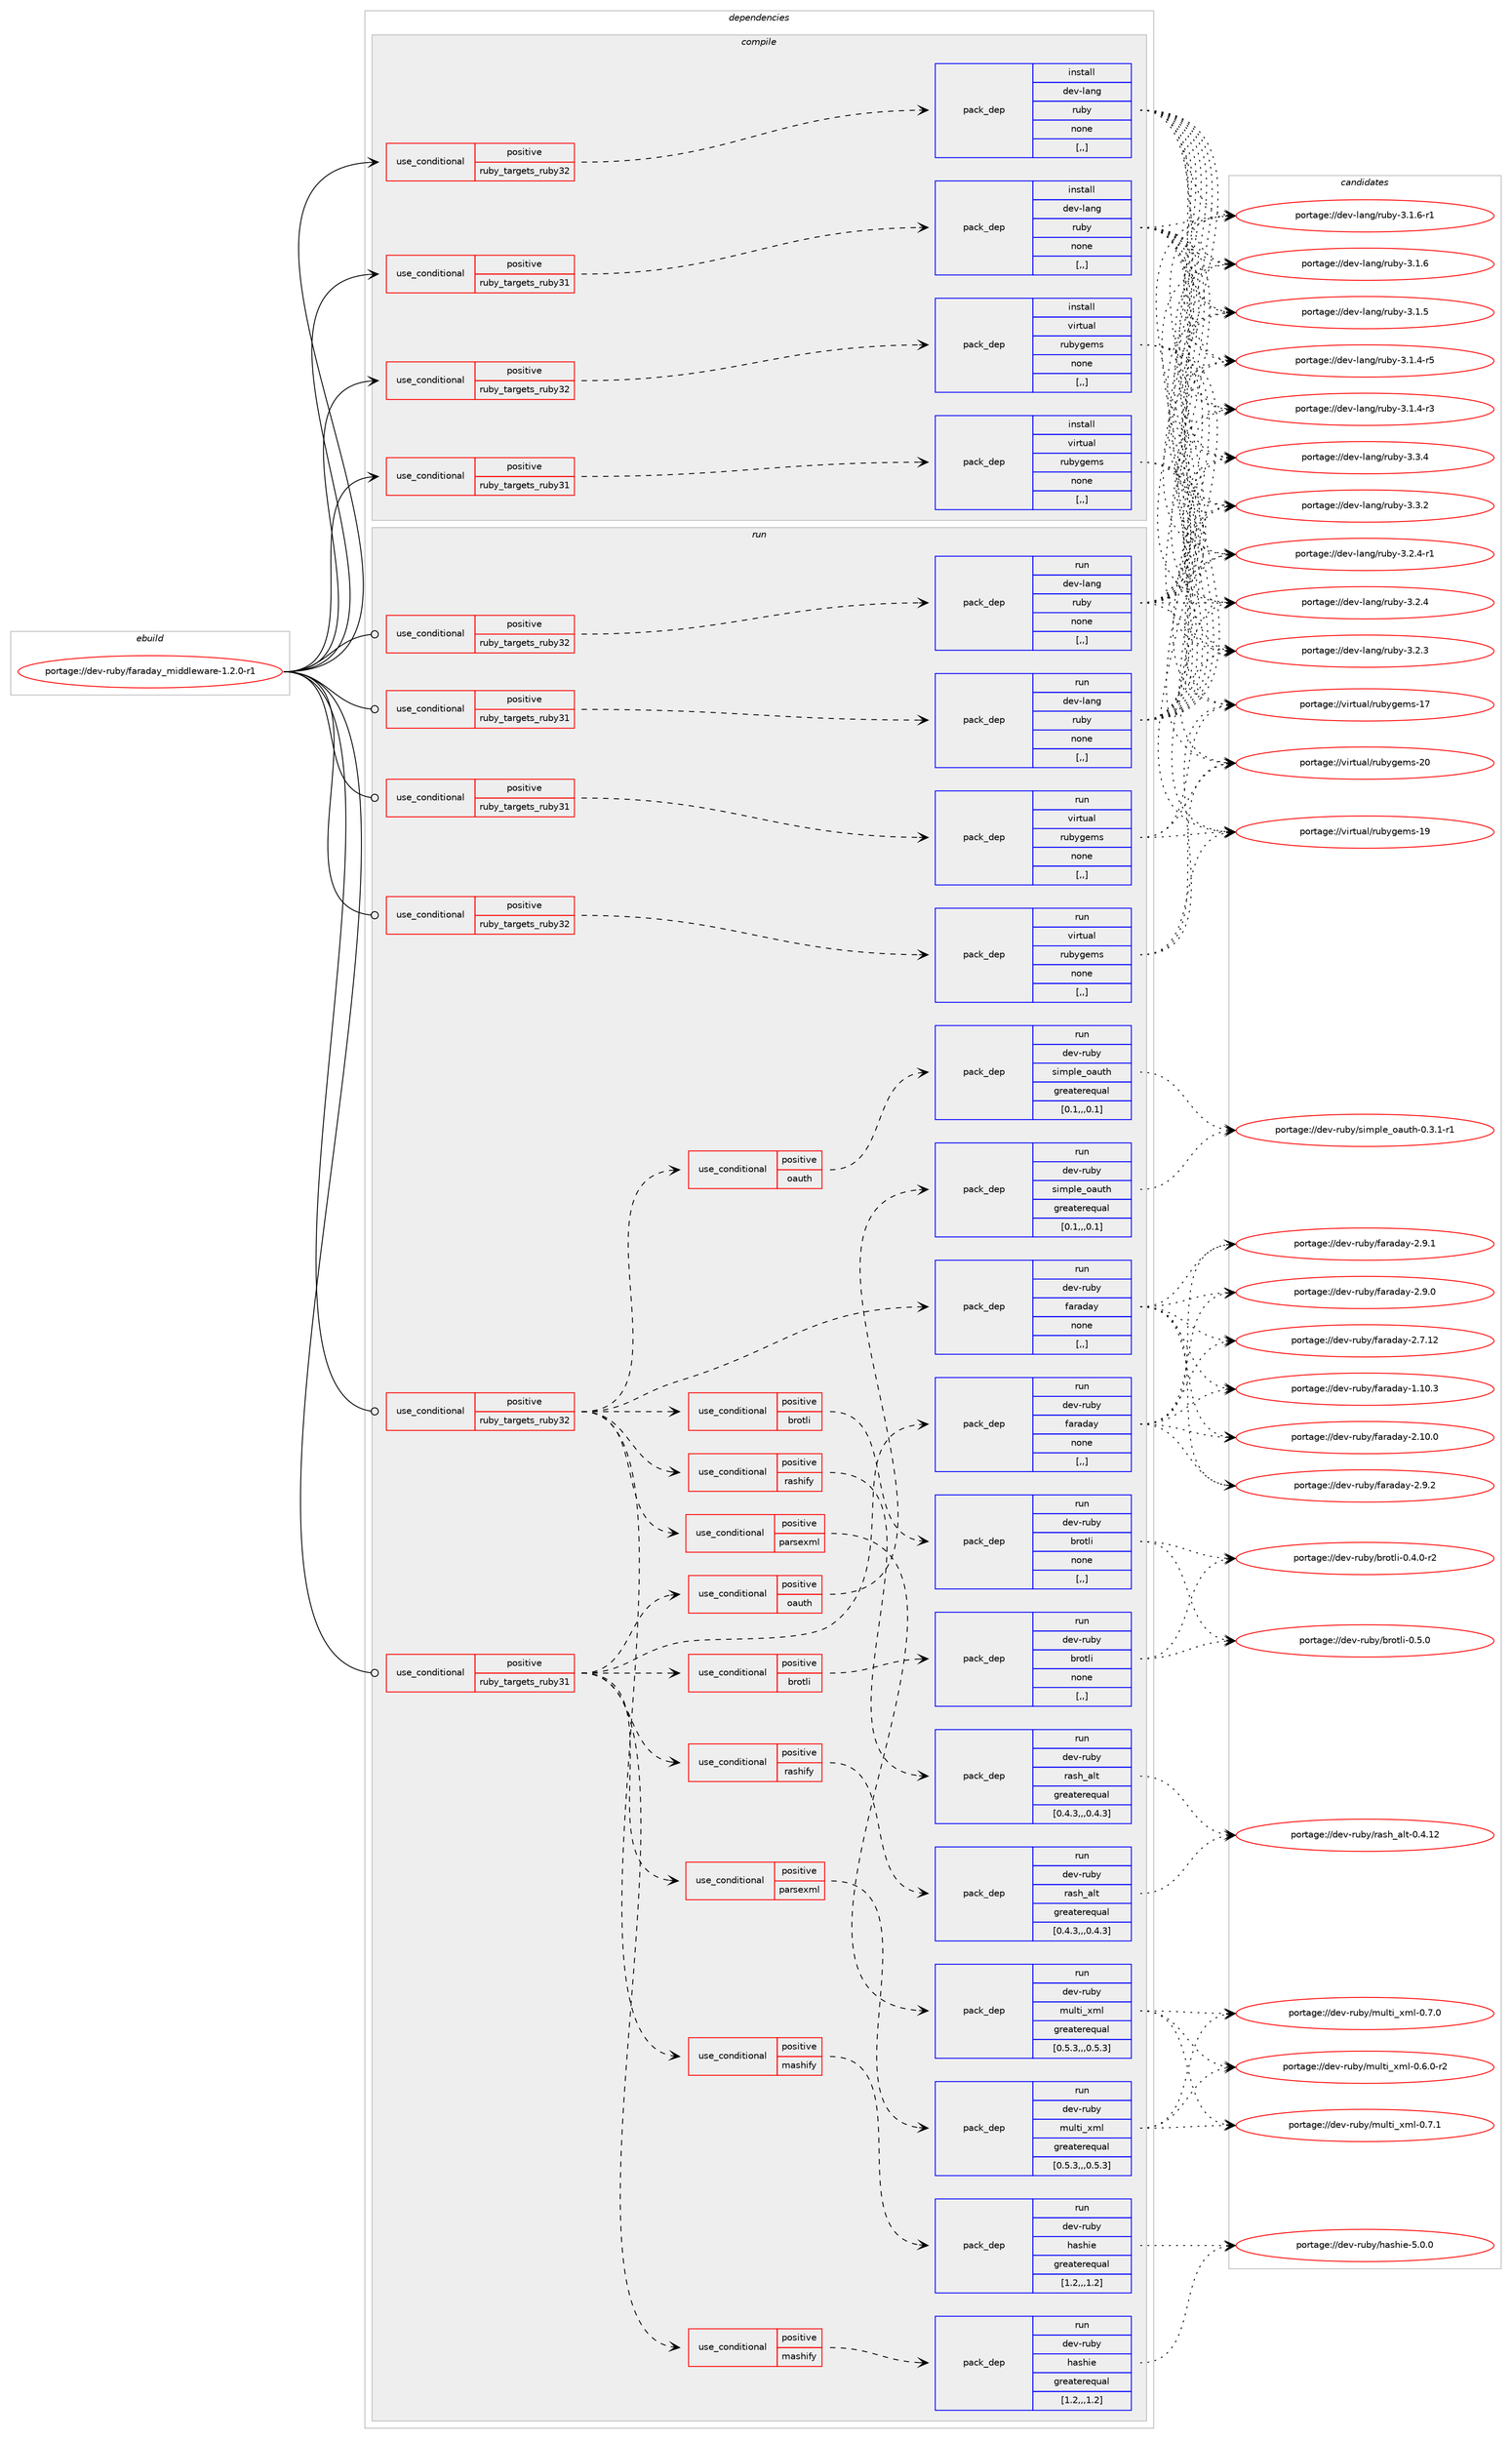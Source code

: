 digraph prolog {

# *************
# Graph options
# *************

newrank=true;
concentrate=true;
compound=true;
graph [rankdir=LR,fontname=Helvetica,fontsize=10,ranksep=1.5];#, ranksep=2.5, nodesep=0.2];
edge  [arrowhead=vee];
node  [fontname=Helvetica,fontsize=10];

# **********
# The ebuild
# **********

subgraph cluster_leftcol {
color=gray;
label=<<i>ebuild</i>>;
id [label="portage://dev-ruby/faraday_middleware-1.2.0-r1", color=red, width=4, href="../dev-ruby/faraday_middleware-1.2.0-r1.svg"];
}

# ****************
# The dependencies
# ****************

subgraph cluster_midcol {
color=gray;
label=<<i>dependencies</i>>;
subgraph cluster_compile {
fillcolor="#eeeeee";
style=filled;
label=<<i>compile</i>>;
subgraph cond47647 {
dependency183459 [label=<<TABLE BORDER="0" CELLBORDER="1" CELLSPACING="0" CELLPADDING="4"><TR><TD ROWSPAN="3" CELLPADDING="10">use_conditional</TD></TR><TR><TD>positive</TD></TR><TR><TD>ruby_targets_ruby31</TD></TR></TABLE>>, shape=none, color=red];
subgraph pack134480 {
dependency183460 [label=<<TABLE BORDER="0" CELLBORDER="1" CELLSPACING="0" CELLPADDING="4" WIDTH="220"><TR><TD ROWSPAN="6" CELLPADDING="30">pack_dep</TD></TR><TR><TD WIDTH="110">install</TD></TR><TR><TD>dev-lang</TD></TR><TR><TD>ruby</TD></TR><TR><TD>none</TD></TR><TR><TD>[,,]</TD></TR></TABLE>>, shape=none, color=blue];
}
dependency183459:e -> dependency183460:w [weight=20,style="dashed",arrowhead="vee"];
}
id:e -> dependency183459:w [weight=20,style="solid",arrowhead="vee"];
subgraph cond47648 {
dependency183461 [label=<<TABLE BORDER="0" CELLBORDER="1" CELLSPACING="0" CELLPADDING="4"><TR><TD ROWSPAN="3" CELLPADDING="10">use_conditional</TD></TR><TR><TD>positive</TD></TR><TR><TD>ruby_targets_ruby31</TD></TR></TABLE>>, shape=none, color=red];
subgraph pack134481 {
dependency183462 [label=<<TABLE BORDER="0" CELLBORDER="1" CELLSPACING="0" CELLPADDING="4" WIDTH="220"><TR><TD ROWSPAN="6" CELLPADDING="30">pack_dep</TD></TR><TR><TD WIDTH="110">install</TD></TR><TR><TD>virtual</TD></TR><TR><TD>rubygems</TD></TR><TR><TD>none</TD></TR><TR><TD>[,,]</TD></TR></TABLE>>, shape=none, color=blue];
}
dependency183461:e -> dependency183462:w [weight=20,style="dashed",arrowhead="vee"];
}
id:e -> dependency183461:w [weight=20,style="solid",arrowhead="vee"];
subgraph cond47649 {
dependency183463 [label=<<TABLE BORDER="0" CELLBORDER="1" CELLSPACING="0" CELLPADDING="4"><TR><TD ROWSPAN="3" CELLPADDING="10">use_conditional</TD></TR><TR><TD>positive</TD></TR><TR><TD>ruby_targets_ruby32</TD></TR></TABLE>>, shape=none, color=red];
subgraph pack134482 {
dependency183464 [label=<<TABLE BORDER="0" CELLBORDER="1" CELLSPACING="0" CELLPADDING="4" WIDTH="220"><TR><TD ROWSPAN="6" CELLPADDING="30">pack_dep</TD></TR><TR><TD WIDTH="110">install</TD></TR><TR><TD>dev-lang</TD></TR><TR><TD>ruby</TD></TR><TR><TD>none</TD></TR><TR><TD>[,,]</TD></TR></TABLE>>, shape=none, color=blue];
}
dependency183463:e -> dependency183464:w [weight=20,style="dashed",arrowhead="vee"];
}
id:e -> dependency183463:w [weight=20,style="solid",arrowhead="vee"];
subgraph cond47650 {
dependency183465 [label=<<TABLE BORDER="0" CELLBORDER="1" CELLSPACING="0" CELLPADDING="4"><TR><TD ROWSPAN="3" CELLPADDING="10">use_conditional</TD></TR><TR><TD>positive</TD></TR><TR><TD>ruby_targets_ruby32</TD></TR></TABLE>>, shape=none, color=red];
subgraph pack134483 {
dependency183466 [label=<<TABLE BORDER="0" CELLBORDER="1" CELLSPACING="0" CELLPADDING="4" WIDTH="220"><TR><TD ROWSPAN="6" CELLPADDING="30">pack_dep</TD></TR><TR><TD WIDTH="110">install</TD></TR><TR><TD>virtual</TD></TR><TR><TD>rubygems</TD></TR><TR><TD>none</TD></TR><TR><TD>[,,]</TD></TR></TABLE>>, shape=none, color=blue];
}
dependency183465:e -> dependency183466:w [weight=20,style="dashed",arrowhead="vee"];
}
id:e -> dependency183465:w [weight=20,style="solid",arrowhead="vee"];
}
subgraph cluster_compileandrun {
fillcolor="#eeeeee";
style=filled;
label=<<i>compile and run</i>>;
}
subgraph cluster_run {
fillcolor="#eeeeee";
style=filled;
label=<<i>run</i>>;
subgraph cond47651 {
dependency183467 [label=<<TABLE BORDER="0" CELLBORDER="1" CELLSPACING="0" CELLPADDING="4"><TR><TD ROWSPAN="3" CELLPADDING="10">use_conditional</TD></TR><TR><TD>positive</TD></TR><TR><TD>ruby_targets_ruby31</TD></TR></TABLE>>, shape=none, color=red];
subgraph pack134484 {
dependency183468 [label=<<TABLE BORDER="0" CELLBORDER="1" CELLSPACING="0" CELLPADDING="4" WIDTH="220"><TR><TD ROWSPAN="6" CELLPADDING="30">pack_dep</TD></TR><TR><TD WIDTH="110">run</TD></TR><TR><TD>dev-lang</TD></TR><TR><TD>ruby</TD></TR><TR><TD>none</TD></TR><TR><TD>[,,]</TD></TR></TABLE>>, shape=none, color=blue];
}
dependency183467:e -> dependency183468:w [weight=20,style="dashed",arrowhead="vee"];
}
id:e -> dependency183467:w [weight=20,style="solid",arrowhead="odot"];
subgraph cond47652 {
dependency183469 [label=<<TABLE BORDER="0" CELLBORDER="1" CELLSPACING="0" CELLPADDING="4"><TR><TD ROWSPAN="3" CELLPADDING="10">use_conditional</TD></TR><TR><TD>positive</TD></TR><TR><TD>ruby_targets_ruby31</TD></TR></TABLE>>, shape=none, color=red];
subgraph pack134485 {
dependency183470 [label=<<TABLE BORDER="0" CELLBORDER="1" CELLSPACING="0" CELLPADDING="4" WIDTH="220"><TR><TD ROWSPAN="6" CELLPADDING="30">pack_dep</TD></TR><TR><TD WIDTH="110">run</TD></TR><TR><TD>dev-ruby</TD></TR><TR><TD>faraday</TD></TR><TR><TD>none</TD></TR><TR><TD>[,,]</TD></TR></TABLE>>, shape=none, color=blue];
}
dependency183469:e -> dependency183470:w [weight=20,style="dashed",arrowhead="vee"];
subgraph cond47653 {
dependency183471 [label=<<TABLE BORDER="0" CELLBORDER="1" CELLSPACING="0" CELLPADDING="4"><TR><TD ROWSPAN="3" CELLPADDING="10">use_conditional</TD></TR><TR><TD>positive</TD></TR><TR><TD>brotli</TD></TR></TABLE>>, shape=none, color=red];
subgraph pack134486 {
dependency183472 [label=<<TABLE BORDER="0" CELLBORDER="1" CELLSPACING="0" CELLPADDING="4" WIDTH="220"><TR><TD ROWSPAN="6" CELLPADDING="30">pack_dep</TD></TR><TR><TD WIDTH="110">run</TD></TR><TR><TD>dev-ruby</TD></TR><TR><TD>brotli</TD></TR><TR><TD>none</TD></TR><TR><TD>[,,]</TD></TR></TABLE>>, shape=none, color=blue];
}
dependency183471:e -> dependency183472:w [weight=20,style="dashed",arrowhead="vee"];
}
dependency183469:e -> dependency183471:w [weight=20,style="dashed",arrowhead="vee"];
subgraph cond47654 {
dependency183473 [label=<<TABLE BORDER="0" CELLBORDER="1" CELLSPACING="0" CELLPADDING="4"><TR><TD ROWSPAN="3" CELLPADDING="10">use_conditional</TD></TR><TR><TD>positive</TD></TR><TR><TD>parsexml</TD></TR></TABLE>>, shape=none, color=red];
subgraph pack134487 {
dependency183474 [label=<<TABLE BORDER="0" CELLBORDER="1" CELLSPACING="0" CELLPADDING="4" WIDTH="220"><TR><TD ROWSPAN="6" CELLPADDING="30">pack_dep</TD></TR><TR><TD WIDTH="110">run</TD></TR><TR><TD>dev-ruby</TD></TR><TR><TD>multi_xml</TD></TR><TR><TD>greaterequal</TD></TR><TR><TD>[0.5.3,,,0.5.3]</TD></TR></TABLE>>, shape=none, color=blue];
}
dependency183473:e -> dependency183474:w [weight=20,style="dashed",arrowhead="vee"];
}
dependency183469:e -> dependency183473:w [weight=20,style="dashed",arrowhead="vee"];
subgraph cond47655 {
dependency183475 [label=<<TABLE BORDER="0" CELLBORDER="1" CELLSPACING="0" CELLPADDING="4"><TR><TD ROWSPAN="3" CELLPADDING="10">use_conditional</TD></TR><TR><TD>positive</TD></TR><TR><TD>oauth</TD></TR></TABLE>>, shape=none, color=red];
subgraph pack134488 {
dependency183476 [label=<<TABLE BORDER="0" CELLBORDER="1" CELLSPACING="0" CELLPADDING="4" WIDTH="220"><TR><TD ROWSPAN="6" CELLPADDING="30">pack_dep</TD></TR><TR><TD WIDTH="110">run</TD></TR><TR><TD>dev-ruby</TD></TR><TR><TD>simple_oauth</TD></TR><TR><TD>greaterequal</TD></TR><TR><TD>[0.1,,,0.1]</TD></TR></TABLE>>, shape=none, color=blue];
}
dependency183475:e -> dependency183476:w [weight=20,style="dashed",arrowhead="vee"];
}
dependency183469:e -> dependency183475:w [weight=20,style="dashed",arrowhead="vee"];
subgraph cond47656 {
dependency183477 [label=<<TABLE BORDER="0" CELLBORDER="1" CELLSPACING="0" CELLPADDING="4"><TR><TD ROWSPAN="3" CELLPADDING="10">use_conditional</TD></TR><TR><TD>positive</TD></TR><TR><TD>mashify</TD></TR></TABLE>>, shape=none, color=red];
subgraph pack134489 {
dependency183478 [label=<<TABLE BORDER="0" CELLBORDER="1" CELLSPACING="0" CELLPADDING="4" WIDTH="220"><TR><TD ROWSPAN="6" CELLPADDING="30">pack_dep</TD></TR><TR><TD WIDTH="110">run</TD></TR><TR><TD>dev-ruby</TD></TR><TR><TD>hashie</TD></TR><TR><TD>greaterequal</TD></TR><TR><TD>[1.2,,,1.2]</TD></TR></TABLE>>, shape=none, color=blue];
}
dependency183477:e -> dependency183478:w [weight=20,style="dashed",arrowhead="vee"];
}
dependency183469:e -> dependency183477:w [weight=20,style="dashed",arrowhead="vee"];
subgraph cond47657 {
dependency183479 [label=<<TABLE BORDER="0" CELLBORDER="1" CELLSPACING="0" CELLPADDING="4"><TR><TD ROWSPAN="3" CELLPADDING="10">use_conditional</TD></TR><TR><TD>positive</TD></TR><TR><TD>rashify</TD></TR></TABLE>>, shape=none, color=red];
subgraph pack134490 {
dependency183480 [label=<<TABLE BORDER="0" CELLBORDER="1" CELLSPACING="0" CELLPADDING="4" WIDTH="220"><TR><TD ROWSPAN="6" CELLPADDING="30">pack_dep</TD></TR><TR><TD WIDTH="110">run</TD></TR><TR><TD>dev-ruby</TD></TR><TR><TD>rash_alt</TD></TR><TR><TD>greaterequal</TD></TR><TR><TD>[0.4.3,,,0.4.3]</TD></TR></TABLE>>, shape=none, color=blue];
}
dependency183479:e -> dependency183480:w [weight=20,style="dashed",arrowhead="vee"];
}
dependency183469:e -> dependency183479:w [weight=20,style="dashed",arrowhead="vee"];
}
id:e -> dependency183469:w [weight=20,style="solid",arrowhead="odot"];
subgraph cond47658 {
dependency183481 [label=<<TABLE BORDER="0" CELLBORDER="1" CELLSPACING="0" CELLPADDING="4"><TR><TD ROWSPAN="3" CELLPADDING="10">use_conditional</TD></TR><TR><TD>positive</TD></TR><TR><TD>ruby_targets_ruby31</TD></TR></TABLE>>, shape=none, color=red];
subgraph pack134491 {
dependency183482 [label=<<TABLE BORDER="0" CELLBORDER="1" CELLSPACING="0" CELLPADDING="4" WIDTH="220"><TR><TD ROWSPAN="6" CELLPADDING="30">pack_dep</TD></TR><TR><TD WIDTH="110">run</TD></TR><TR><TD>virtual</TD></TR><TR><TD>rubygems</TD></TR><TR><TD>none</TD></TR><TR><TD>[,,]</TD></TR></TABLE>>, shape=none, color=blue];
}
dependency183481:e -> dependency183482:w [weight=20,style="dashed",arrowhead="vee"];
}
id:e -> dependency183481:w [weight=20,style="solid",arrowhead="odot"];
subgraph cond47659 {
dependency183483 [label=<<TABLE BORDER="0" CELLBORDER="1" CELLSPACING="0" CELLPADDING="4"><TR><TD ROWSPAN="3" CELLPADDING="10">use_conditional</TD></TR><TR><TD>positive</TD></TR><TR><TD>ruby_targets_ruby32</TD></TR></TABLE>>, shape=none, color=red];
subgraph pack134492 {
dependency183484 [label=<<TABLE BORDER="0" CELLBORDER="1" CELLSPACING="0" CELLPADDING="4" WIDTH="220"><TR><TD ROWSPAN="6" CELLPADDING="30">pack_dep</TD></TR><TR><TD WIDTH="110">run</TD></TR><TR><TD>dev-lang</TD></TR><TR><TD>ruby</TD></TR><TR><TD>none</TD></TR><TR><TD>[,,]</TD></TR></TABLE>>, shape=none, color=blue];
}
dependency183483:e -> dependency183484:w [weight=20,style="dashed",arrowhead="vee"];
}
id:e -> dependency183483:w [weight=20,style="solid",arrowhead="odot"];
subgraph cond47660 {
dependency183485 [label=<<TABLE BORDER="0" CELLBORDER="1" CELLSPACING="0" CELLPADDING="4"><TR><TD ROWSPAN="3" CELLPADDING="10">use_conditional</TD></TR><TR><TD>positive</TD></TR><TR><TD>ruby_targets_ruby32</TD></TR></TABLE>>, shape=none, color=red];
subgraph pack134493 {
dependency183486 [label=<<TABLE BORDER="0" CELLBORDER="1" CELLSPACING="0" CELLPADDING="4" WIDTH="220"><TR><TD ROWSPAN="6" CELLPADDING="30">pack_dep</TD></TR><TR><TD WIDTH="110">run</TD></TR><TR><TD>dev-ruby</TD></TR><TR><TD>faraday</TD></TR><TR><TD>none</TD></TR><TR><TD>[,,]</TD></TR></TABLE>>, shape=none, color=blue];
}
dependency183485:e -> dependency183486:w [weight=20,style="dashed",arrowhead="vee"];
subgraph cond47661 {
dependency183487 [label=<<TABLE BORDER="0" CELLBORDER="1" CELLSPACING="0" CELLPADDING="4"><TR><TD ROWSPAN="3" CELLPADDING="10">use_conditional</TD></TR><TR><TD>positive</TD></TR><TR><TD>brotli</TD></TR></TABLE>>, shape=none, color=red];
subgraph pack134494 {
dependency183488 [label=<<TABLE BORDER="0" CELLBORDER="1" CELLSPACING="0" CELLPADDING="4" WIDTH="220"><TR><TD ROWSPAN="6" CELLPADDING="30">pack_dep</TD></TR><TR><TD WIDTH="110">run</TD></TR><TR><TD>dev-ruby</TD></TR><TR><TD>brotli</TD></TR><TR><TD>none</TD></TR><TR><TD>[,,]</TD></TR></TABLE>>, shape=none, color=blue];
}
dependency183487:e -> dependency183488:w [weight=20,style="dashed",arrowhead="vee"];
}
dependency183485:e -> dependency183487:w [weight=20,style="dashed",arrowhead="vee"];
subgraph cond47662 {
dependency183489 [label=<<TABLE BORDER="0" CELLBORDER="1" CELLSPACING="0" CELLPADDING="4"><TR><TD ROWSPAN="3" CELLPADDING="10">use_conditional</TD></TR><TR><TD>positive</TD></TR><TR><TD>parsexml</TD></TR></TABLE>>, shape=none, color=red];
subgraph pack134495 {
dependency183490 [label=<<TABLE BORDER="0" CELLBORDER="1" CELLSPACING="0" CELLPADDING="4" WIDTH="220"><TR><TD ROWSPAN="6" CELLPADDING="30">pack_dep</TD></TR><TR><TD WIDTH="110">run</TD></TR><TR><TD>dev-ruby</TD></TR><TR><TD>multi_xml</TD></TR><TR><TD>greaterequal</TD></TR><TR><TD>[0.5.3,,,0.5.3]</TD></TR></TABLE>>, shape=none, color=blue];
}
dependency183489:e -> dependency183490:w [weight=20,style="dashed",arrowhead="vee"];
}
dependency183485:e -> dependency183489:w [weight=20,style="dashed",arrowhead="vee"];
subgraph cond47663 {
dependency183491 [label=<<TABLE BORDER="0" CELLBORDER="1" CELLSPACING="0" CELLPADDING="4"><TR><TD ROWSPAN="3" CELLPADDING="10">use_conditional</TD></TR><TR><TD>positive</TD></TR><TR><TD>oauth</TD></TR></TABLE>>, shape=none, color=red];
subgraph pack134496 {
dependency183492 [label=<<TABLE BORDER="0" CELLBORDER="1" CELLSPACING="0" CELLPADDING="4" WIDTH="220"><TR><TD ROWSPAN="6" CELLPADDING="30">pack_dep</TD></TR><TR><TD WIDTH="110">run</TD></TR><TR><TD>dev-ruby</TD></TR><TR><TD>simple_oauth</TD></TR><TR><TD>greaterequal</TD></TR><TR><TD>[0.1,,,0.1]</TD></TR></TABLE>>, shape=none, color=blue];
}
dependency183491:e -> dependency183492:w [weight=20,style="dashed",arrowhead="vee"];
}
dependency183485:e -> dependency183491:w [weight=20,style="dashed",arrowhead="vee"];
subgraph cond47664 {
dependency183493 [label=<<TABLE BORDER="0" CELLBORDER="1" CELLSPACING="0" CELLPADDING="4"><TR><TD ROWSPAN="3" CELLPADDING="10">use_conditional</TD></TR><TR><TD>positive</TD></TR><TR><TD>mashify</TD></TR></TABLE>>, shape=none, color=red];
subgraph pack134497 {
dependency183494 [label=<<TABLE BORDER="0" CELLBORDER="1" CELLSPACING="0" CELLPADDING="4" WIDTH="220"><TR><TD ROWSPAN="6" CELLPADDING="30">pack_dep</TD></TR><TR><TD WIDTH="110">run</TD></TR><TR><TD>dev-ruby</TD></TR><TR><TD>hashie</TD></TR><TR><TD>greaterequal</TD></TR><TR><TD>[1.2,,,1.2]</TD></TR></TABLE>>, shape=none, color=blue];
}
dependency183493:e -> dependency183494:w [weight=20,style="dashed",arrowhead="vee"];
}
dependency183485:e -> dependency183493:w [weight=20,style="dashed",arrowhead="vee"];
subgraph cond47665 {
dependency183495 [label=<<TABLE BORDER="0" CELLBORDER="1" CELLSPACING="0" CELLPADDING="4"><TR><TD ROWSPAN="3" CELLPADDING="10">use_conditional</TD></TR><TR><TD>positive</TD></TR><TR><TD>rashify</TD></TR></TABLE>>, shape=none, color=red];
subgraph pack134498 {
dependency183496 [label=<<TABLE BORDER="0" CELLBORDER="1" CELLSPACING="0" CELLPADDING="4" WIDTH="220"><TR><TD ROWSPAN="6" CELLPADDING="30">pack_dep</TD></TR><TR><TD WIDTH="110">run</TD></TR><TR><TD>dev-ruby</TD></TR><TR><TD>rash_alt</TD></TR><TR><TD>greaterequal</TD></TR><TR><TD>[0.4.3,,,0.4.3]</TD></TR></TABLE>>, shape=none, color=blue];
}
dependency183495:e -> dependency183496:w [weight=20,style="dashed",arrowhead="vee"];
}
dependency183485:e -> dependency183495:w [weight=20,style="dashed",arrowhead="vee"];
}
id:e -> dependency183485:w [weight=20,style="solid",arrowhead="odot"];
subgraph cond47666 {
dependency183497 [label=<<TABLE BORDER="0" CELLBORDER="1" CELLSPACING="0" CELLPADDING="4"><TR><TD ROWSPAN="3" CELLPADDING="10">use_conditional</TD></TR><TR><TD>positive</TD></TR><TR><TD>ruby_targets_ruby32</TD></TR></TABLE>>, shape=none, color=red];
subgraph pack134499 {
dependency183498 [label=<<TABLE BORDER="0" CELLBORDER="1" CELLSPACING="0" CELLPADDING="4" WIDTH="220"><TR><TD ROWSPAN="6" CELLPADDING="30">pack_dep</TD></TR><TR><TD WIDTH="110">run</TD></TR><TR><TD>virtual</TD></TR><TR><TD>rubygems</TD></TR><TR><TD>none</TD></TR><TR><TD>[,,]</TD></TR></TABLE>>, shape=none, color=blue];
}
dependency183497:e -> dependency183498:w [weight=20,style="dashed",arrowhead="vee"];
}
id:e -> dependency183497:w [weight=20,style="solid",arrowhead="odot"];
}
}

# **************
# The candidates
# **************

subgraph cluster_choices {
rank=same;
color=gray;
label=<<i>candidates</i>>;

subgraph choice134480 {
color=black;
nodesep=1;
choice10010111845108971101034711411798121455146514652 [label="portage://dev-lang/ruby-3.3.4", color=red, width=4,href="../dev-lang/ruby-3.3.4.svg"];
choice10010111845108971101034711411798121455146514650 [label="portage://dev-lang/ruby-3.3.2", color=red, width=4,href="../dev-lang/ruby-3.3.2.svg"];
choice100101118451089711010347114117981214551465046524511449 [label="portage://dev-lang/ruby-3.2.4-r1", color=red, width=4,href="../dev-lang/ruby-3.2.4-r1.svg"];
choice10010111845108971101034711411798121455146504652 [label="portage://dev-lang/ruby-3.2.4", color=red, width=4,href="../dev-lang/ruby-3.2.4.svg"];
choice10010111845108971101034711411798121455146504651 [label="portage://dev-lang/ruby-3.2.3", color=red, width=4,href="../dev-lang/ruby-3.2.3.svg"];
choice100101118451089711010347114117981214551464946544511449 [label="portage://dev-lang/ruby-3.1.6-r1", color=red, width=4,href="../dev-lang/ruby-3.1.6-r1.svg"];
choice10010111845108971101034711411798121455146494654 [label="portage://dev-lang/ruby-3.1.6", color=red, width=4,href="../dev-lang/ruby-3.1.6.svg"];
choice10010111845108971101034711411798121455146494653 [label="portage://dev-lang/ruby-3.1.5", color=red, width=4,href="../dev-lang/ruby-3.1.5.svg"];
choice100101118451089711010347114117981214551464946524511453 [label="portage://dev-lang/ruby-3.1.4-r5", color=red, width=4,href="../dev-lang/ruby-3.1.4-r5.svg"];
choice100101118451089711010347114117981214551464946524511451 [label="portage://dev-lang/ruby-3.1.4-r3", color=red, width=4,href="../dev-lang/ruby-3.1.4-r3.svg"];
dependency183460:e -> choice10010111845108971101034711411798121455146514652:w [style=dotted,weight="100"];
dependency183460:e -> choice10010111845108971101034711411798121455146514650:w [style=dotted,weight="100"];
dependency183460:e -> choice100101118451089711010347114117981214551465046524511449:w [style=dotted,weight="100"];
dependency183460:e -> choice10010111845108971101034711411798121455146504652:w [style=dotted,weight="100"];
dependency183460:e -> choice10010111845108971101034711411798121455146504651:w [style=dotted,weight="100"];
dependency183460:e -> choice100101118451089711010347114117981214551464946544511449:w [style=dotted,weight="100"];
dependency183460:e -> choice10010111845108971101034711411798121455146494654:w [style=dotted,weight="100"];
dependency183460:e -> choice10010111845108971101034711411798121455146494653:w [style=dotted,weight="100"];
dependency183460:e -> choice100101118451089711010347114117981214551464946524511453:w [style=dotted,weight="100"];
dependency183460:e -> choice100101118451089711010347114117981214551464946524511451:w [style=dotted,weight="100"];
}
subgraph choice134481 {
color=black;
nodesep=1;
choice118105114116117971084711411798121103101109115455048 [label="portage://virtual/rubygems-20", color=red, width=4,href="../virtual/rubygems-20.svg"];
choice118105114116117971084711411798121103101109115454957 [label="portage://virtual/rubygems-19", color=red, width=4,href="../virtual/rubygems-19.svg"];
choice118105114116117971084711411798121103101109115454955 [label="portage://virtual/rubygems-17", color=red, width=4,href="../virtual/rubygems-17.svg"];
dependency183462:e -> choice118105114116117971084711411798121103101109115455048:w [style=dotted,weight="100"];
dependency183462:e -> choice118105114116117971084711411798121103101109115454957:w [style=dotted,weight="100"];
dependency183462:e -> choice118105114116117971084711411798121103101109115454955:w [style=dotted,weight="100"];
}
subgraph choice134482 {
color=black;
nodesep=1;
choice10010111845108971101034711411798121455146514652 [label="portage://dev-lang/ruby-3.3.4", color=red, width=4,href="../dev-lang/ruby-3.3.4.svg"];
choice10010111845108971101034711411798121455146514650 [label="portage://dev-lang/ruby-3.3.2", color=red, width=4,href="../dev-lang/ruby-3.3.2.svg"];
choice100101118451089711010347114117981214551465046524511449 [label="portage://dev-lang/ruby-3.2.4-r1", color=red, width=4,href="../dev-lang/ruby-3.2.4-r1.svg"];
choice10010111845108971101034711411798121455146504652 [label="portage://dev-lang/ruby-3.2.4", color=red, width=4,href="../dev-lang/ruby-3.2.4.svg"];
choice10010111845108971101034711411798121455146504651 [label="portage://dev-lang/ruby-3.2.3", color=red, width=4,href="../dev-lang/ruby-3.2.3.svg"];
choice100101118451089711010347114117981214551464946544511449 [label="portage://dev-lang/ruby-3.1.6-r1", color=red, width=4,href="../dev-lang/ruby-3.1.6-r1.svg"];
choice10010111845108971101034711411798121455146494654 [label="portage://dev-lang/ruby-3.1.6", color=red, width=4,href="../dev-lang/ruby-3.1.6.svg"];
choice10010111845108971101034711411798121455146494653 [label="portage://dev-lang/ruby-3.1.5", color=red, width=4,href="../dev-lang/ruby-3.1.5.svg"];
choice100101118451089711010347114117981214551464946524511453 [label="portage://dev-lang/ruby-3.1.4-r5", color=red, width=4,href="../dev-lang/ruby-3.1.4-r5.svg"];
choice100101118451089711010347114117981214551464946524511451 [label="portage://dev-lang/ruby-3.1.4-r3", color=red, width=4,href="../dev-lang/ruby-3.1.4-r3.svg"];
dependency183464:e -> choice10010111845108971101034711411798121455146514652:w [style=dotted,weight="100"];
dependency183464:e -> choice10010111845108971101034711411798121455146514650:w [style=dotted,weight="100"];
dependency183464:e -> choice100101118451089711010347114117981214551465046524511449:w [style=dotted,weight="100"];
dependency183464:e -> choice10010111845108971101034711411798121455146504652:w [style=dotted,weight="100"];
dependency183464:e -> choice10010111845108971101034711411798121455146504651:w [style=dotted,weight="100"];
dependency183464:e -> choice100101118451089711010347114117981214551464946544511449:w [style=dotted,weight="100"];
dependency183464:e -> choice10010111845108971101034711411798121455146494654:w [style=dotted,weight="100"];
dependency183464:e -> choice10010111845108971101034711411798121455146494653:w [style=dotted,weight="100"];
dependency183464:e -> choice100101118451089711010347114117981214551464946524511453:w [style=dotted,weight="100"];
dependency183464:e -> choice100101118451089711010347114117981214551464946524511451:w [style=dotted,weight="100"];
}
subgraph choice134483 {
color=black;
nodesep=1;
choice118105114116117971084711411798121103101109115455048 [label="portage://virtual/rubygems-20", color=red, width=4,href="../virtual/rubygems-20.svg"];
choice118105114116117971084711411798121103101109115454957 [label="portage://virtual/rubygems-19", color=red, width=4,href="../virtual/rubygems-19.svg"];
choice118105114116117971084711411798121103101109115454955 [label="portage://virtual/rubygems-17", color=red, width=4,href="../virtual/rubygems-17.svg"];
dependency183466:e -> choice118105114116117971084711411798121103101109115455048:w [style=dotted,weight="100"];
dependency183466:e -> choice118105114116117971084711411798121103101109115454957:w [style=dotted,weight="100"];
dependency183466:e -> choice118105114116117971084711411798121103101109115454955:w [style=dotted,weight="100"];
}
subgraph choice134484 {
color=black;
nodesep=1;
choice10010111845108971101034711411798121455146514652 [label="portage://dev-lang/ruby-3.3.4", color=red, width=4,href="../dev-lang/ruby-3.3.4.svg"];
choice10010111845108971101034711411798121455146514650 [label="portage://dev-lang/ruby-3.3.2", color=red, width=4,href="../dev-lang/ruby-3.3.2.svg"];
choice100101118451089711010347114117981214551465046524511449 [label="portage://dev-lang/ruby-3.2.4-r1", color=red, width=4,href="../dev-lang/ruby-3.2.4-r1.svg"];
choice10010111845108971101034711411798121455146504652 [label="portage://dev-lang/ruby-3.2.4", color=red, width=4,href="../dev-lang/ruby-3.2.4.svg"];
choice10010111845108971101034711411798121455146504651 [label="portage://dev-lang/ruby-3.2.3", color=red, width=4,href="../dev-lang/ruby-3.2.3.svg"];
choice100101118451089711010347114117981214551464946544511449 [label="portage://dev-lang/ruby-3.1.6-r1", color=red, width=4,href="../dev-lang/ruby-3.1.6-r1.svg"];
choice10010111845108971101034711411798121455146494654 [label="portage://dev-lang/ruby-3.1.6", color=red, width=4,href="../dev-lang/ruby-3.1.6.svg"];
choice10010111845108971101034711411798121455146494653 [label="portage://dev-lang/ruby-3.1.5", color=red, width=4,href="../dev-lang/ruby-3.1.5.svg"];
choice100101118451089711010347114117981214551464946524511453 [label="portage://dev-lang/ruby-3.1.4-r5", color=red, width=4,href="../dev-lang/ruby-3.1.4-r5.svg"];
choice100101118451089711010347114117981214551464946524511451 [label="portage://dev-lang/ruby-3.1.4-r3", color=red, width=4,href="../dev-lang/ruby-3.1.4-r3.svg"];
dependency183468:e -> choice10010111845108971101034711411798121455146514652:w [style=dotted,weight="100"];
dependency183468:e -> choice10010111845108971101034711411798121455146514650:w [style=dotted,weight="100"];
dependency183468:e -> choice100101118451089711010347114117981214551465046524511449:w [style=dotted,weight="100"];
dependency183468:e -> choice10010111845108971101034711411798121455146504652:w [style=dotted,weight="100"];
dependency183468:e -> choice10010111845108971101034711411798121455146504651:w [style=dotted,weight="100"];
dependency183468:e -> choice100101118451089711010347114117981214551464946544511449:w [style=dotted,weight="100"];
dependency183468:e -> choice10010111845108971101034711411798121455146494654:w [style=dotted,weight="100"];
dependency183468:e -> choice10010111845108971101034711411798121455146494653:w [style=dotted,weight="100"];
dependency183468:e -> choice100101118451089711010347114117981214551464946524511453:w [style=dotted,weight="100"];
dependency183468:e -> choice100101118451089711010347114117981214551464946524511451:w [style=dotted,weight="100"];
}
subgraph choice134485 {
color=black;
nodesep=1;
choice10010111845114117981214710297114971009712145504649484648 [label="portage://dev-ruby/faraday-2.10.0", color=red, width=4,href="../dev-ruby/faraday-2.10.0.svg"];
choice100101118451141179812147102971149710097121455046574650 [label="portage://dev-ruby/faraday-2.9.2", color=red, width=4,href="../dev-ruby/faraday-2.9.2.svg"];
choice100101118451141179812147102971149710097121455046574649 [label="portage://dev-ruby/faraday-2.9.1", color=red, width=4,href="../dev-ruby/faraday-2.9.1.svg"];
choice100101118451141179812147102971149710097121455046574648 [label="portage://dev-ruby/faraday-2.9.0", color=red, width=4,href="../dev-ruby/faraday-2.9.0.svg"];
choice10010111845114117981214710297114971009712145504655464950 [label="portage://dev-ruby/faraday-2.7.12", color=red, width=4,href="../dev-ruby/faraday-2.7.12.svg"];
choice10010111845114117981214710297114971009712145494649484651 [label="portage://dev-ruby/faraday-1.10.3", color=red, width=4,href="../dev-ruby/faraday-1.10.3.svg"];
dependency183470:e -> choice10010111845114117981214710297114971009712145504649484648:w [style=dotted,weight="100"];
dependency183470:e -> choice100101118451141179812147102971149710097121455046574650:w [style=dotted,weight="100"];
dependency183470:e -> choice100101118451141179812147102971149710097121455046574649:w [style=dotted,weight="100"];
dependency183470:e -> choice100101118451141179812147102971149710097121455046574648:w [style=dotted,weight="100"];
dependency183470:e -> choice10010111845114117981214710297114971009712145504655464950:w [style=dotted,weight="100"];
dependency183470:e -> choice10010111845114117981214710297114971009712145494649484651:w [style=dotted,weight="100"];
}
subgraph choice134486 {
color=black;
nodesep=1;
choice10010111845114117981214798114111116108105454846534648 [label="portage://dev-ruby/brotli-0.5.0", color=red, width=4,href="../dev-ruby/brotli-0.5.0.svg"];
choice100101118451141179812147981141111161081054548465246484511450 [label="portage://dev-ruby/brotli-0.4.0-r2", color=red, width=4,href="../dev-ruby/brotli-0.4.0-r2.svg"];
dependency183472:e -> choice10010111845114117981214798114111116108105454846534648:w [style=dotted,weight="100"];
dependency183472:e -> choice100101118451141179812147981141111161081054548465246484511450:w [style=dotted,weight="100"];
}
subgraph choice134487 {
color=black;
nodesep=1;
choice10010111845114117981214710911710811610595120109108454846554649 [label="portage://dev-ruby/multi_xml-0.7.1", color=red, width=4,href="../dev-ruby/multi_xml-0.7.1.svg"];
choice10010111845114117981214710911710811610595120109108454846554648 [label="portage://dev-ruby/multi_xml-0.7.0", color=red, width=4,href="../dev-ruby/multi_xml-0.7.0.svg"];
choice100101118451141179812147109117108116105951201091084548465446484511450 [label="portage://dev-ruby/multi_xml-0.6.0-r2", color=red, width=4,href="../dev-ruby/multi_xml-0.6.0-r2.svg"];
dependency183474:e -> choice10010111845114117981214710911710811610595120109108454846554649:w [style=dotted,weight="100"];
dependency183474:e -> choice10010111845114117981214710911710811610595120109108454846554648:w [style=dotted,weight="100"];
dependency183474:e -> choice100101118451141179812147109117108116105951201091084548465446484511450:w [style=dotted,weight="100"];
}
subgraph choice134488 {
color=black;
nodesep=1;
choice10010111845114117981214711510510911210810195111971171161044548465146494511449 [label="portage://dev-ruby/simple_oauth-0.3.1-r1", color=red, width=4,href="../dev-ruby/simple_oauth-0.3.1-r1.svg"];
dependency183476:e -> choice10010111845114117981214711510510911210810195111971171161044548465146494511449:w [style=dotted,weight="100"];
}
subgraph choice134489 {
color=black;
nodesep=1;
choice10010111845114117981214710497115104105101455346484648 [label="portage://dev-ruby/hashie-5.0.0", color=red, width=4,href="../dev-ruby/hashie-5.0.0.svg"];
dependency183478:e -> choice10010111845114117981214710497115104105101455346484648:w [style=dotted,weight="100"];
}
subgraph choice134490 {
color=black;
nodesep=1;
choice10010111845114117981214711497115104959710811645484652464950 [label="portage://dev-ruby/rash_alt-0.4.12", color=red, width=4,href="../dev-ruby/rash_alt-0.4.12.svg"];
dependency183480:e -> choice10010111845114117981214711497115104959710811645484652464950:w [style=dotted,weight="100"];
}
subgraph choice134491 {
color=black;
nodesep=1;
choice118105114116117971084711411798121103101109115455048 [label="portage://virtual/rubygems-20", color=red, width=4,href="../virtual/rubygems-20.svg"];
choice118105114116117971084711411798121103101109115454957 [label="portage://virtual/rubygems-19", color=red, width=4,href="../virtual/rubygems-19.svg"];
choice118105114116117971084711411798121103101109115454955 [label="portage://virtual/rubygems-17", color=red, width=4,href="../virtual/rubygems-17.svg"];
dependency183482:e -> choice118105114116117971084711411798121103101109115455048:w [style=dotted,weight="100"];
dependency183482:e -> choice118105114116117971084711411798121103101109115454957:w [style=dotted,weight="100"];
dependency183482:e -> choice118105114116117971084711411798121103101109115454955:w [style=dotted,weight="100"];
}
subgraph choice134492 {
color=black;
nodesep=1;
choice10010111845108971101034711411798121455146514652 [label="portage://dev-lang/ruby-3.3.4", color=red, width=4,href="../dev-lang/ruby-3.3.4.svg"];
choice10010111845108971101034711411798121455146514650 [label="portage://dev-lang/ruby-3.3.2", color=red, width=4,href="../dev-lang/ruby-3.3.2.svg"];
choice100101118451089711010347114117981214551465046524511449 [label="portage://dev-lang/ruby-3.2.4-r1", color=red, width=4,href="../dev-lang/ruby-3.2.4-r1.svg"];
choice10010111845108971101034711411798121455146504652 [label="portage://dev-lang/ruby-3.2.4", color=red, width=4,href="../dev-lang/ruby-3.2.4.svg"];
choice10010111845108971101034711411798121455146504651 [label="portage://dev-lang/ruby-3.2.3", color=red, width=4,href="../dev-lang/ruby-3.2.3.svg"];
choice100101118451089711010347114117981214551464946544511449 [label="portage://dev-lang/ruby-3.1.6-r1", color=red, width=4,href="../dev-lang/ruby-3.1.6-r1.svg"];
choice10010111845108971101034711411798121455146494654 [label="portage://dev-lang/ruby-3.1.6", color=red, width=4,href="../dev-lang/ruby-3.1.6.svg"];
choice10010111845108971101034711411798121455146494653 [label="portage://dev-lang/ruby-3.1.5", color=red, width=4,href="../dev-lang/ruby-3.1.5.svg"];
choice100101118451089711010347114117981214551464946524511453 [label="portage://dev-lang/ruby-3.1.4-r5", color=red, width=4,href="../dev-lang/ruby-3.1.4-r5.svg"];
choice100101118451089711010347114117981214551464946524511451 [label="portage://dev-lang/ruby-3.1.4-r3", color=red, width=4,href="../dev-lang/ruby-3.1.4-r3.svg"];
dependency183484:e -> choice10010111845108971101034711411798121455146514652:w [style=dotted,weight="100"];
dependency183484:e -> choice10010111845108971101034711411798121455146514650:w [style=dotted,weight="100"];
dependency183484:e -> choice100101118451089711010347114117981214551465046524511449:w [style=dotted,weight="100"];
dependency183484:e -> choice10010111845108971101034711411798121455146504652:w [style=dotted,weight="100"];
dependency183484:e -> choice10010111845108971101034711411798121455146504651:w [style=dotted,weight="100"];
dependency183484:e -> choice100101118451089711010347114117981214551464946544511449:w [style=dotted,weight="100"];
dependency183484:e -> choice10010111845108971101034711411798121455146494654:w [style=dotted,weight="100"];
dependency183484:e -> choice10010111845108971101034711411798121455146494653:w [style=dotted,weight="100"];
dependency183484:e -> choice100101118451089711010347114117981214551464946524511453:w [style=dotted,weight="100"];
dependency183484:e -> choice100101118451089711010347114117981214551464946524511451:w [style=dotted,weight="100"];
}
subgraph choice134493 {
color=black;
nodesep=1;
choice10010111845114117981214710297114971009712145504649484648 [label="portage://dev-ruby/faraday-2.10.0", color=red, width=4,href="../dev-ruby/faraday-2.10.0.svg"];
choice100101118451141179812147102971149710097121455046574650 [label="portage://dev-ruby/faraday-2.9.2", color=red, width=4,href="../dev-ruby/faraday-2.9.2.svg"];
choice100101118451141179812147102971149710097121455046574649 [label="portage://dev-ruby/faraday-2.9.1", color=red, width=4,href="../dev-ruby/faraday-2.9.1.svg"];
choice100101118451141179812147102971149710097121455046574648 [label="portage://dev-ruby/faraday-2.9.0", color=red, width=4,href="../dev-ruby/faraday-2.9.0.svg"];
choice10010111845114117981214710297114971009712145504655464950 [label="portage://dev-ruby/faraday-2.7.12", color=red, width=4,href="../dev-ruby/faraday-2.7.12.svg"];
choice10010111845114117981214710297114971009712145494649484651 [label="portage://dev-ruby/faraday-1.10.3", color=red, width=4,href="../dev-ruby/faraday-1.10.3.svg"];
dependency183486:e -> choice10010111845114117981214710297114971009712145504649484648:w [style=dotted,weight="100"];
dependency183486:e -> choice100101118451141179812147102971149710097121455046574650:w [style=dotted,weight="100"];
dependency183486:e -> choice100101118451141179812147102971149710097121455046574649:w [style=dotted,weight="100"];
dependency183486:e -> choice100101118451141179812147102971149710097121455046574648:w [style=dotted,weight="100"];
dependency183486:e -> choice10010111845114117981214710297114971009712145504655464950:w [style=dotted,weight="100"];
dependency183486:e -> choice10010111845114117981214710297114971009712145494649484651:w [style=dotted,weight="100"];
}
subgraph choice134494 {
color=black;
nodesep=1;
choice10010111845114117981214798114111116108105454846534648 [label="portage://dev-ruby/brotli-0.5.0", color=red, width=4,href="../dev-ruby/brotli-0.5.0.svg"];
choice100101118451141179812147981141111161081054548465246484511450 [label="portage://dev-ruby/brotli-0.4.0-r2", color=red, width=4,href="../dev-ruby/brotli-0.4.0-r2.svg"];
dependency183488:e -> choice10010111845114117981214798114111116108105454846534648:w [style=dotted,weight="100"];
dependency183488:e -> choice100101118451141179812147981141111161081054548465246484511450:w [style=dotted,weight="100"];
}
subgraph choice134495 {
color=black;
nodesep=1;
choice10010111845114117981214710911710811610595120109108454846554649 [label="portage://dev-ruby/multi_xml-0.7.1", color=red, width=4,href="../dev-ruby/multi_xml-0.7.1.svg"];
choice10010111845114117981214710911710811610595120109108454846554648 [label="portage://dev-ruby/multi_xml-0.7.0", color=red, width=4,href="../dev-ruby/multi_xml-0.7.0.svg"];
choice100101118451141179812147109117108116105951201091084548465446484511450 [label="portage://dev-ruby/multi_xml-0.6.0-r2", color=red, width=4,href="../dev-ruby/multi_xml-0.6.0-r2.svg"];
dependency183490:e -> choice10010111845114117981214710911710811610595120109108454846554649:w [style=dotted,weight="100"];
dependency183490:e -> choice10010111845114117981214710911710811610595120109108454846554648:w [style=dotted,weight="100"];
dependency183490:e -> choice100101118451141179812147109117108116105951201091084548465446484511450:w [style=dotted,weight="100"];
}
subgraph choice134496 {
color=black;
nodesep=1;
choice10010111845114117981214711510510911210810195111971171161044548465146494511449 [label="portage://dev-ruby/simple_oauth-0.3.1-r1", color=red, width=4,href="../dev-ruby/simple_oauth-0.3.1-r1.svg"];
dependency183492:e -> choice10010111845114117981214711510510911210810195111971171161044548465146494511449:w [style=dotted,weight="100"];
}
subgraph choice134497 {
color=black;
nodesep=1;
choice10010111845114117981214710497115104105101455346484648 [label="portage://dev-ruby/hashie-5.0.0", color=red, width=4,href="../dev-ruby/hashie-5.0.0.svg"];
dependency183494:e -> choice10010111845114117981214710497115104105101455346484648:w [style=dotted,weight="100"];
}
subgraph choice134498 {
color=black;
nodesep=1;
choice10010111845114117981214711497115104959710811645484652464950 [label="portage://dev-ruby/rash_alt-0.4.12", color=red, width=4,href="../dev-ruby/rash_alt-0.4.12.svg"];
dependency183496:e -> choice10010111845114117981214711497115104959710811645484652464950:w [style=dotted,weight="100"];
}
subgraph choice134499 {
color=black;
nodesep=1;
choice118105114116117971084711411798121103101109115455048 [label="portage://virtual/rubygems-20", color=red, width=4,href="../virtual/rubygems-20.svg"];
choice118105114116117971084711411798121103101109115454957 [label="portage://virtual/rubygems-19", color=red, width=4,href="../virtual/rubygems-19.svg"];
choice118105114116117971084711411798121103101109115454955 [label="portage://virtual/rubygems-17", color=red, width=4,href="../virtual/rubygems-17.svg"];
dependency183498:e -> choice118105114116117971084711411798121103101109115455048:w [style=dotted,weight="100"];
dependency183498:e -> choice118105114116117971084711411798121103101109115454957:w [style=dotted,weight="100"];
dependency183498:e -> choice118105114116117971084711411798121103101109115454955:w [style=dotted,weight="100"];
}
}

}
